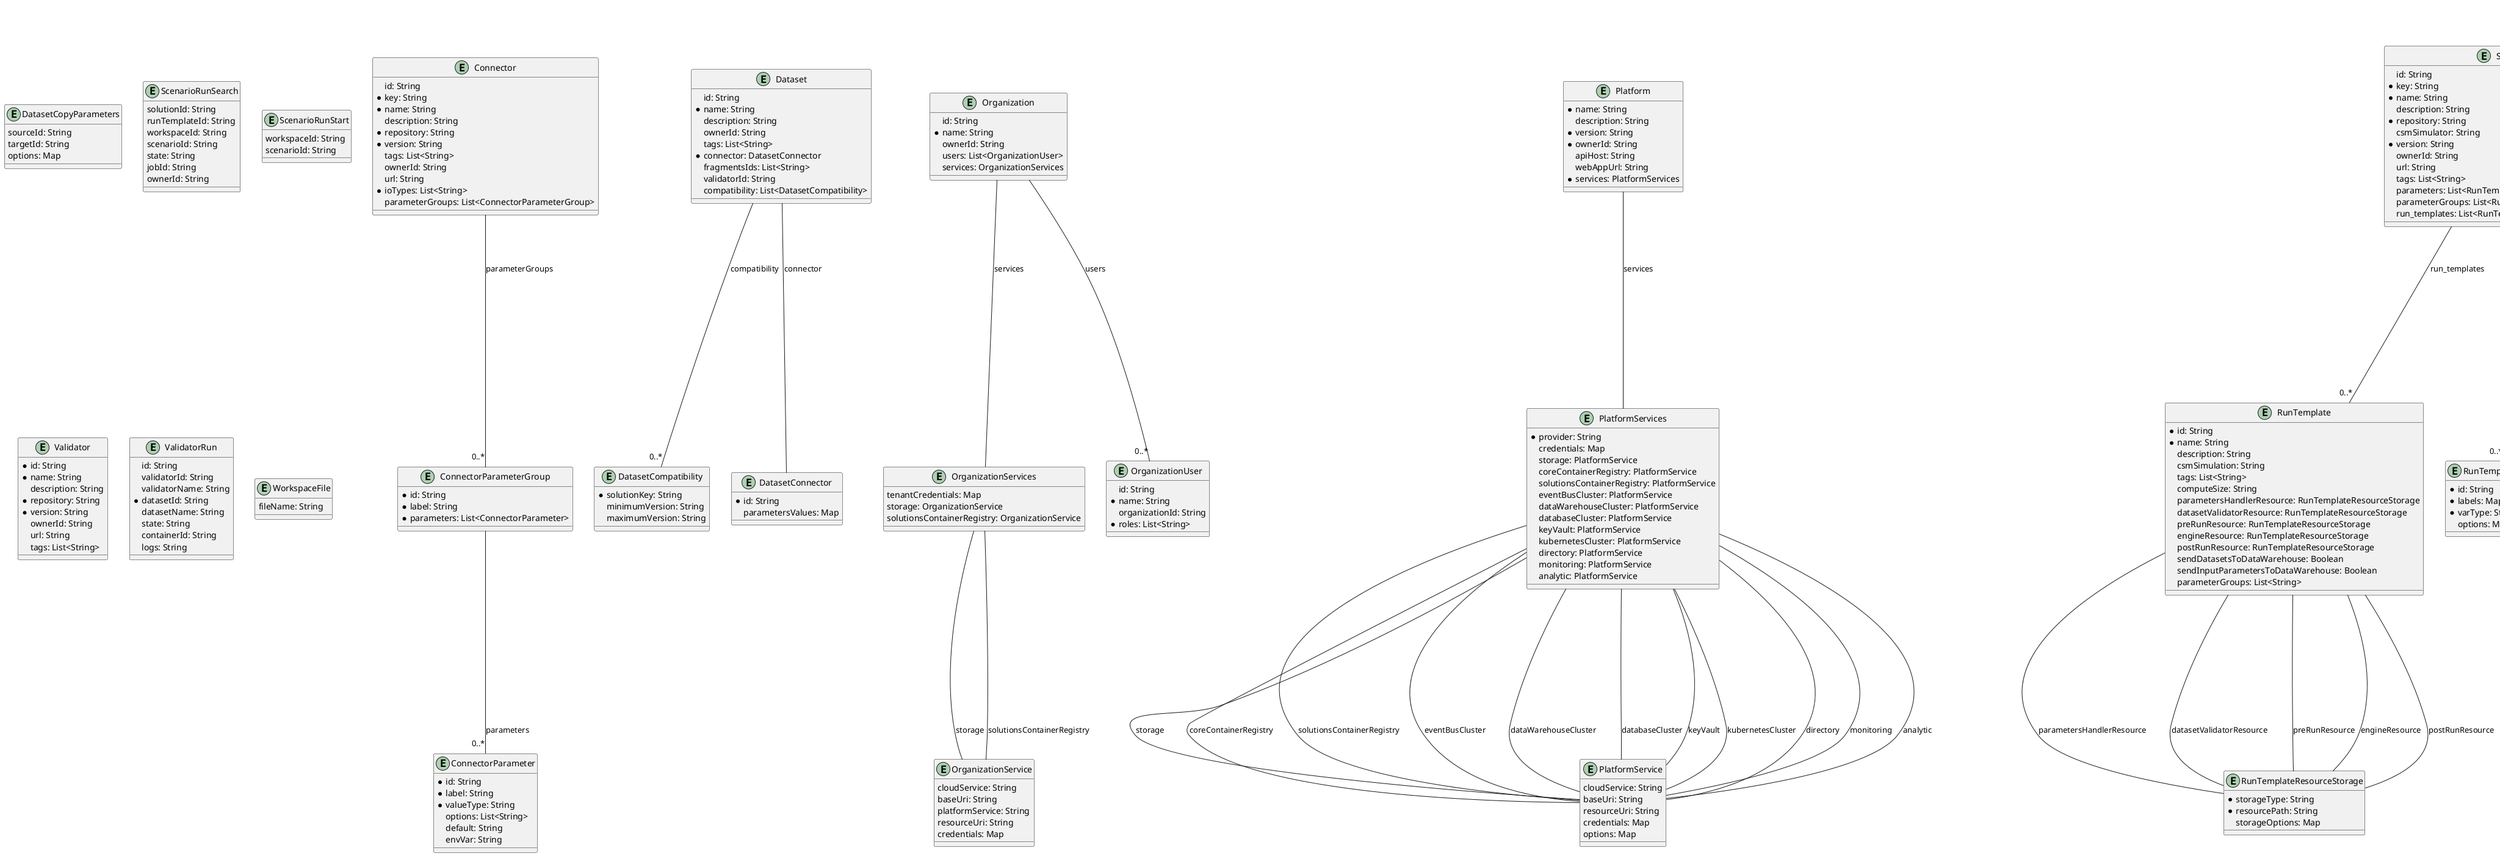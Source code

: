 @startuml

title Cosmo Tech Plaform API Schemas Diagram

entity Connector { 
    id: String
    * key: String
    * name: String
    description: String
    * repository: String
    * version: String
    tags: List<String>
    ownerId: String
    url: String
    * ioTypes: List<String>
    parameterGroups: List<ConnectorParameterGroup>
}

entity ConnectorParameter { 
    * id: String
    * label: String
    * valueType: String
    options: List<String>
    default: String
    envVar: String
}

entity ConnectorParameterGroup { 
    * id: String
    * label: String
    * parameters: List<ConnectorParameter>
}

entity Dataset { 
    id: String
    * name: String
    description: String
    ownerId: String
    tags: List<String>
    * connector: DatasetConnector
    fragmentsIds: List<String>
    validatorId: String
    compatibility: List<DatasetCompatibility>
}

entity DatasetCompatibility { 
    * solutionKey: String
    minimumVersion: String
    maximumVersion: String
}

entity DatasetConnector { 
    * id: String
    parametersValues: Map
}

entity DatasetCopyParameters { 
    sourceId: String
    targetId: String
    options: Map
}

entity Organization { 
    id: String
    * name: String
    ownerId: String
    users: List<OrganizationUser>
    services: OrganizationServices
}

entity OrganizationService { 
    cloudService: String
    baseUri: String
    platformService: String
    resourceUri: String
    credentials: Map
}

entity OrganizationServices { 
    tenantCredentials: Map
    storage: OrganizationService
    solutionsContainerRegistry: OrganizationService
}

entity OrganizationUser { 
    id: String
    * name: String
    organizationId: String
    * roles: List<String>
}

entity Platform { 
    * name: String
    description: String
    * version: String
    * ownerId: String
    apiHost: String
    webAppUrl: String
    * services: PlatformServices
}

entity PlatformService { 
    cloudService: String
    baseUri: String
    resourceUri: String
    credentials: Map
    options: Map
}

entity PlatformServices { 
    * provider: String
    credentials: Map
    storage: PlatformService
    coreContainerRegistry: PlatformService
    solutionsContainerRegistry: PlatformService
    eventBusCluster: PlatformService
    dataWarehouseCluster: PlatformService
    databaseCluster: PlatformService
    keyVault: PlatformService
    kubernetesCluster: PlatformService
    directory: PlatformService
    monitoring: PlatformService
    analytic: PlatformService
}

entity RunTemplate { 
    * id: String
    * name: String
    description: String
    csmSimulation: String
    tags: List<String>
    computeSize: String
    parametersHandlerResource: RunTemplateResourceStorage
    datasetValidatorResource: RunTemplateResourceStorage
    preRunResource: RunTemplateResourceStorage
    engineResource: RunTemplateResourceStorage
    postRunResource: RunTemplateResourceStorage
    sendDatasetsToDataWarehouse: Boolean
    sendInputParametersToDataWarehouse: Boolean
    parameterGroups: List<String>
}

entity RunTemplateParameter { 
    * id: String
    * labels: Map
    * varType: String
    options: Map
}

entity RunTemplateParameterGroup { 
    * id: String
    * labels: Map
    isTable: Boolean
    options: Map
    parentId: String
    * parameters: List<String>
}

entity RunTemplateParameterValue { 
    * parameterId: String
    varType: String
    * value: String
}

entity RunTemplateResourceStorage { 
    * storageType: String
    * resourcePath: String
    storageOptions: Map
}

entity Scenario { 
    id: String
    * name: String
    description: String
    tags: List<String>
    parentId: String
    ownerId: String
    solutionId: String
    runTemplateId: String
    users: List<ScenarioUser>
    state: String
    creationDate: String
    ownerName: String
    solutionName: String
    runTemplateName: String
    datasetList: List<String>
    parametersValues: List<ScenarioRunTemplateParameterValue>
}

entity ScenarioChangedParameterValue { 
    parameterId: String
    varType: String
    value: String
    comparedValue: String
}

entity ScenarioComparisonResult { 
    scenarioId: String
    comparedScenarioId: String
    changedValues: List<ScenarioChangedParameterValue>
}

entity ScenarioRun { 
    id: String
    jobId: String
    ownerId: String
    workspaceId: String
    workspaceName: String
    scenarioId: String
    scenarioName: String
    solutionId: String
    solutionName: String
    solutionVersion: String
    runTemplateId: String
    runTemplateName: String
    computeSize: String
    state: String
    failedStep: String
    failedContainerId: String
    startTime: String
    endTime: String
    datasetList: List<String>
    parametersValues: List<RunTemplateParameterValue>
    sendInputToDataWarehouse: Boolean
    dataWarehouseDB: String
    resultsEventBusResourceUri: String
    scenariorunEventBusResourceUri: String
    nodeLabel: String
    fetchDatasetContainers: List<ScenarioRunContainer>
    fetchScenarioParametersContainer: ScenarioRunContainer
    applyParametersContainer: ScenarioRunContainer
    validateDataContainer: ScenarioRunContainer
    sendDataWarehouseContainer: ScenarioRunContainer
    preRunContainer: ScenarioRunContainer
    runContainer: ScenarioRunContainer
    postRunContainer: ScenarioRunContainer
}

entity ScenarioRunContainer { 
    id: String
    envVars: Map
    image: String
    runArgs: List<String>
}

entity ScenarioRunContainerLog { 
    timeGenerated: String
    entrySource: String
    logEntry: String
}

entity ScenarioRunContainerLogs { 
    container: ScenarioRunContainer
    computer: String
    logs: List<ScenarioRunContainerLog>
    textLog: String
}

entity ScenarioRunLogs { 
    scenariorunId: String
    options: ScenarioRunLogsOptions
    fetchDatasetLogs: List<ScenarioRunContainerLogs>
    fetchScenarioParametersLog: ScenarioRunContainerLogs
    applyParametersLogs: ScenarioRunContainerLogs
    validateDataLogs: ScenarioRunContainerLogs
    sendDataWarehouseLogs: ScenarioRunContainerLogs
    preRunLogs: ScenarioRunContainerLogs
    runLogs: ScenarioRunContainerLogs
    postRunLogs: ScenarioRunContainerLogs
}

entity ScenarioRunLogsOptions { 
    containerIds: List<String>
    plainText: Boolean
}

entity ScenarioRunSearch { 
    solutionId: String
    runTemplateId: String
    workspaceId: String
    scenarioId: String
    state: String
    jobId: String
    ownerId: String
}

entity ScenarioRunStart { 
    workspaceId: String
    scenarioId: String
}

entity ScenarioRunStartContainers { 
    nodeLabel: String
    fetchDatasetContainers: List<ScenarioRunContainer>
    fetchScenarioParametersContainer: ScenarioRunContainer
    applyParametersContainer: ScenarioRunContainer
    validateDataContainer: ScenarioRunContainer
    sendDataWarehouseContainer: ScenarioRunContainer
    preRunContainer: ScenarioRunContainer
    runContainer: ScenarioRunContainer
    postRunContainer: ScenarioRunContainer
}

entity ScenarioRunStartSolution { 
    solutionId: String
    runTemplateId: String
    datasetList: List<String>
    parametersValues: List<RunTemplateParameterValue>
    sendInputToDataWarehouse: Boolean
    dataWarehouseDB: String
    resultsEventBusResourceUri: String
    scenariorunEventBusResourceUri: String
}

entity ScenarioRunTemplateParameterValue { 
    * parameterId: String
    varType: String
    * value: String
    isInherited: String
}

entity ScenarioUser { 
    * id: String
    name: String
    * roles: String
}

entity Solution { 
    id: String
    * key: String
    * name: String
    description: String
    * repository: String
    csmSimulator: String
    * version: String
    ownerId: String
    url: String
    tags: List<String>
    parameters: List<RunTemplateParameter>
    parameterGroups: List<RunTemplateParameterGroup>
    run_templates: List<RunTemplate>
}

entity User { 
    id: String
    * name: String
    * platformRoles: List<String>
    organizations: List<UserOrganization>
}

entity UserOrganization { 
    id: String
    name: String
    roles: List<String>
    workspaces: List<UserWorkspace>
}

entity UserWorkspace { 
    id: String
    name: String
    roles: List<String>
}

entity Validator { 
    * id: String
    * name: String
    description: String
    * repository: String
    * version: String
    ownerId: String
    url: String
    tags: List<String>
}

entity ValidatorRun { 
    id: String
    validatorId: String
    validatorName: String
    * datasetId: String
    datasetName: String
    state: String
    containerId: String
    logs: String
}

entity Workspace { 
    id: String
    * name: String
    description: String
    version: String
    tags: List<String>
    ownerId: String
    * solution: WorkspaceSolution
    users: List<WorkspaceUser>
    webApp: WorkspaceWebApp
    services: WorkspaceServices
    sendInputToDataWarehouse: Boolean
}

entity WorkspaceFile { 
    fileName: String
}

entity WorkspaceService { 
    cloudService: String
    baseUri: String
    platformService: String
    resourceUri: String
    credentials: Map
}

entity WorkspaceServices { 
    tenantCredentials: Map
    resultsEventBus: WorkspaceService
    scenariorunEventBus: WorkspaceService
    dataWarehouse: WorkspaceService
    storage: WorkspaceService
}

entity WorkspaceSolution { 
    * solutionId: String
    runTemplateFilter: List<String>
    defaultRunTemplateDataset: Map
}

entity WorkspaceUser { 
    * id: String
    name: String
    * roles: List<String>
}

entity WorkspaceWebApp { 
    * url: String
    iframes: Map
    options: Map
}


Connector -- "0..*" ConnectorParameterGroup : parameterGroups
Organization -- "0..*" OrganizationUser : users
Organization -- OrganizationServices : services
User -- "0..*" UserOrganization : organizations
Platform -- PlatformServices : services
ScenarioRunStartSolution -- "0..*" RunTemplateParameterValue : parametersValues
RunTemplate -- RunTemplateResourceStorage : parametersHandlerResource
RunTemplate -- RunTemplateResourceStorage : datasetValidatorResource
RunTemplate -- RunTemplateResourceStorage : preRunResource
RunTemplate -- RunTemplateResourceStorage : engineResource
RunTemplate -- RunTemplateResourceStorage : postRunResource
ScenarioRunContainerLogs -- ScenarioRunContainer : container
ScenarioRunContainerLogs -- "0..*" ScenarioRunContainerLog : logs
UserOrganization -- "0..*" UserWorkspace : workspaces
ScenarioRunLogs -- ScenarioRunLogsOptions : options
ScenarioRunLogs -- "0..*" ScenarioRunContainerLogs : fetchDatasetLogs
ScenarioRunLogs -- ScenarioRunContainerLogs : fetchScenarioParametersLog
ScenarioRunLogs -- ScenarioRunContainerLogs : applyParametersLogs
ScenarioRunLogs -- ScenarioRunContainerLogs : validateDataLogs
ScenarioRunLogs -- ScenarioRunContainerLogs : sendDataWarehouseLogs
ScenarioRunLogs -- ScenarioRunContainerLogs : preRunLogs
ScenarioRunLogs -- ScenarioRunContainerLogs : runLogs
ScenarioRunLogs -- ScenarioRunContainerLogs : postRunLogs
Solution -- "0..*" RunTemplateParameter : parameters
Solution -- "0..*" RunTemplateParameterGroup : parameterGroups
Solution -- "0..*" RunTemplate : run_templates
ScenarioComparisonResult -- "0..*" ScenarioChangedParameterValue : changedValues
Dataset -- DatasetConnector : connector
Dataset -- "0..*" DatasetCompatibility : compatibility
WorkspaceServices -- WorkspaceService : resultsEventBus
WorkspaceServices -- WorkspaceService : scenariorunEventBus
WorkspaceServices -- WorkspaceService : dataWarehouse
WorkspaceServices -- WorkspaceService : storage
ConnectorParameterGroup -- "0..*" ConnectorParameter : parameters
OrganizationServices -- OrganizationService : storage
OrganizationServices -- OrganizationService : solutionsContainerRegistry
Scenario -- "0..*" ScenarioUser : users
Scenario -- "0..*" ScenarioRunTemplateParameterValue : parametersValues
ScenarioRun -- "0..*" RunTemplateParameterValue : parametersValues
ScenarioRun -- "0..*" ScenarioRunContainer : fetchDatasetContainers
ScenarioRun -- ScenarioRunContainer : fetchScenarioParametersContainer
ScenarioRun -- ScenarioRunContainer : applyParametersContainer
ScenarioRun -- ScenarioRunContainer : validateDataContainer
ScenarioRun -- ScenarioRunContainer : sendDataWarehouseContainer
ScenarioRun -- ScenarioRunContainer : preRunContainer
ScenarioRun -- ScenarioRunContainer : runContainer
ScenarioRun -- ScenarioRunContainer : postRunContainer
PlatformServices -- PlatformService : storage
PlatformServices -- PlatformService : coreContainerRegistry
PlatformServices -- PlatformService : solutionsContainerRegistry
PlatformServices -- PlatformService : eventBusCluster
PlatformServices -- PlatformService : dataWarehouseCluster
PlatformServices -- PlatformService : databaseCluster
PlatformServices -- PlatformService : keyVault
PlatformServices -- PlatformService : kubernetesCluster
PlatformServices -- PlatformService : directory
PlatformServices -- PlatformService : monitoring
PlatformServices -- PlatformService : analytic
ScenarioRunStartContainers -- "0..*" ScenarioRunContainer : fetchDatasetContainers
ScenarioRunStartContainers -- ScenarioRunContainer : fetchScenarioParametersContainer
ScenarioRunStartContainers -- ScenarioRunContainer : applyParametersContainer
ScenarioRunStartContainers -- ScenarioRunContainer : validateDataContainer
ScenarioRunStartContainers -- ScenarioRunContainer : sendDataWarehouseContainer
ScenarioRunStartContainers -- ScenarioRunContainer : preRunContainer
ScenarioRunStartContainers -- ScenarioRunContainer : runContainer
ScenarioRunStartContainers -- ScenarioRunContainer : postRunContainer
Workspace -- WorkspaceSolution : solution
Workspace -- "0..*" WorkspaceUser : users
Workspace -- WorkspaceWebApp : webApp
Workspace -- WorkspaceServices : services

@enduml